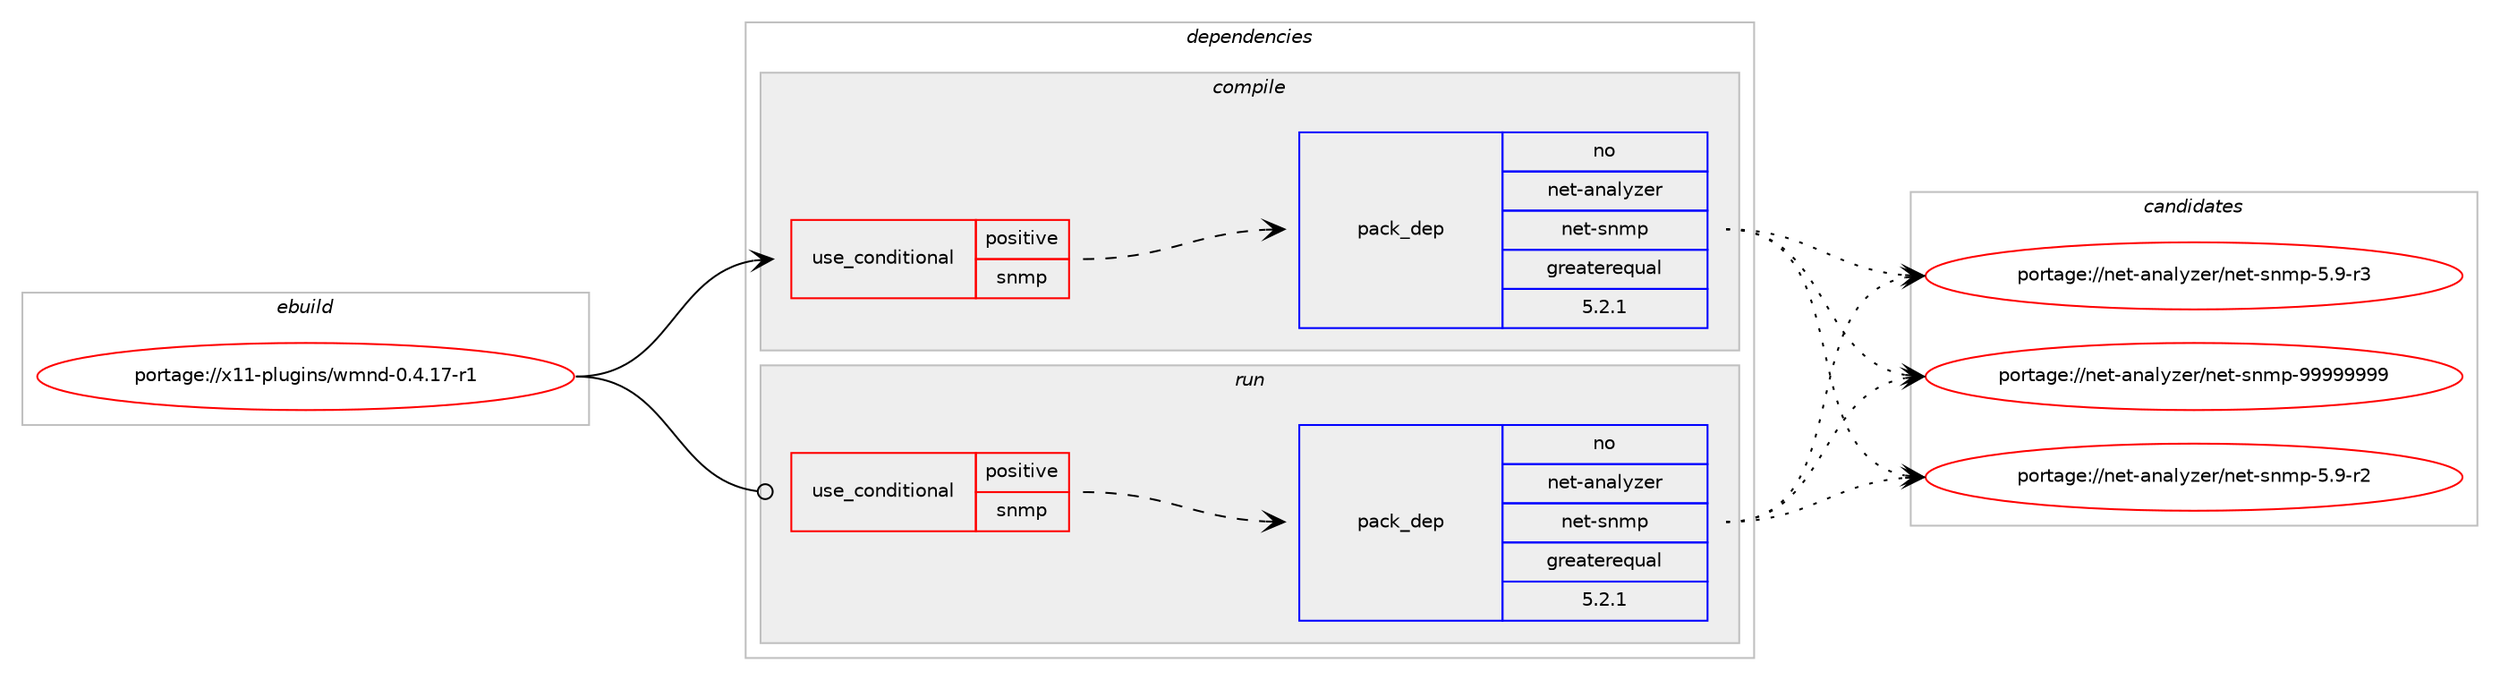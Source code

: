 digraph prolog {

# *************
# Graph options
# *************

newrank=true;
concentrate=true;
compound=true;
graph [rankdir=LR,fontname=Helvetica,fontsize=10,ranksep=1.5];#, ranksep=2.5, nodesep=0.2];
edge  [arrowhead=vee];
node  [fontname=Helvetica,fontsize=10];

# **********
# The ebuild
# **********

subgraph cluster_leftcol {
color=gray;
rank=same;
label=<<i>ebuild</i>>;
id [label="portage://x11-plugins/wmnd-0.4.17-r1", color=red, width=4, href="../x11-plugins/wmnd-0.4.17-r1.svg"];
}

# ****************
# The dependencies
# ****************

subgraph cluster_midcol {
color=gray;
label=<<i>dependencies</i>>;
subgraph cluster_compile {
fillcolor="#eeeeee";
style=filled;
label=<<i>compile</i>>;
subgraph cond558 {
dependency984 [label=<<TABLE BORDER="0" CELLBORDER="1" CELLSPACING="0" CELLPADDING="4"><TR><TD ROWSPAN="3" CELLPADDING="10">use_conditional</TD></TR><TR><TD>positive</TD></TR><TR><TD>snmp</TD></TR></TABLE>>, shape=none, color=red];
subgraph pack408 {
dependency985 [label=<<TABLE BORDER="0" CELLBORDER="1" CELLSPACING="0" CELLPADDING="4" WIDTH="220"><TR><TD ROWSPAN="6" CELLPADDING="30">pack_dep</TD></TR><TR><TD WIDTH="110">no</TD></TR><TR><TD>net-analyzer</TD></TR><TR><TD>net-snmp</TD></TR><TR><TD>greaterequal</TD></TR><TR><TD>5.2.1</TD></TR></TABLE>>, shape=none, color=blue];
}
dependency984:e -> dependency985:w [weight=20,style="dashed",arrowhead="vee"];
}
id:e -> dependency984:w [weight=20,style="solid",arrowhead="vee"];
# *** BEGIN UNKNOWN DEPENDENCY TYPE (TODO) ***
# id -> package_dependency(portage://x11-plugins/wmnd-0.4.17-r1,install,no,x11-base,xorg-proto,none,[,,],[],[])
# *** END UNKNOWN DEPENDENCY TYPE (TODO) ***

# *** BEGIN UNKNOWN DEPENDENCY TYPE (TODO) ***
# id -> package_dependency(portage://x11-plugins/wmnd-0.4.17-r1,install,no,x11-libs,libX11,none,[,,],[],[])
# *** END UNKNOWN DEPENDENCY TYPE (TODO) ***

# *** BEGIN UNKNOWN DEPENDENCY TYPE (TODO) ***
# id -> package_dependency(portage://x11-plugins/wmnd-0.4.17-r1,install,no,x11-libs,libXext,none,[,,],[],[])
# *** END UNKNOWN DEPENDENCY TYPE (TODO) ***

# *** BEGIN UNKNOWN DEPENDENCY TYPE (TODO) ***
# id -> package_dependency(portage://x11-plugins/wmnd-0.4.17-r1,install,no,x11-libs,libXpm,none,[,,],[],[])
# *** END UNKNOWN DEPENDENCY TYPE (TODO) ***

# *** BEGIN UNKNOWN DEPENDENCY TYPE (TODO) ***
# id -> package_dependency(portage://x11-plugins/wmnd-0.4.17-r1,install,no,x11-libs,libXt,none,[,,],[],[])
# *** END UNKNOWN DEPENDENCY TYPE (TODO) ***

}
subgraph cluster_compileandrun {
fillcolor="#eeeeee";
style=filled;
label=<<i>compile and run</i>>;
}
subgraph cluster_run {
fillcolor="#eeeeee";
style=filled;
label=<<i>run</i>>;
subgraph cond559 {
dependency986 [label=<<TABLE BORDER="0" CELLBORDER="1" CELLSPACING="0" CELLPADDING="4"><TR><TD ROWSPAN="3" CELLPADDING="10">use_conditional</TD></TR><TR><TD>positive</TD></TR><TR><TD>snmp</TD></TR></TABLE>>, shape=none, color=red];
subgraph pack409 {
dependency987 [label=<<TABLE BORDER="0" CELLBORDER="1" CELLSPACING="0" CELLPADDING="4" WIDTH="220"><TR><TD ROWSPAN="6" CELLPADDING="30">pack_dep</TD></TR><TR><TD WIDTH="110">no</TD></TR><TR><TD>net-analyzer</TD></TR><TR><TD>net-snmp</TD></TR><TR><TD>greaterequal</TD></TR><TR><TD>5.2.1</TD></TR></TABLE>>, shape=none, color=blue];
}
dependency986:e -> dependency987:w [weight=20,style="dashed",arrowhead="vee"];
}
id:e -> dependency986:w [weight=20,style="solid",arrowhead="odot"];
# *** BEGIN UNKNOWN DEPENDENCY TYPE (TODO) ***
# id -> package_dependency(portage://x11-plugins/wmnd-0.4.17-r1,run,no,x11-libs,libX11,none,[,,],[],[])
# *** END UNKNOWN DEPENDENCY TYPE (TODO) ***

# *** BEGIN UNKNOWN DEPENDENCY TYPE (TODO) ***
# id -> package_dependency(portage://x11-plugins/wmnd-0.4.17-r1,run,no,x11-libs,libXext,none,[,,],[],[])
# *** END UNKNOWN DEPENDENCY TYPE (TODO) ***

# *** BEGIN UNKNOWN DEPENDENCY TYPE (TODO) ***
# id -> package_dependency(portage://x11-plugins/wmnd-0.4.17-r1,run,no,x11-libs,libXpm,none,[,,],[],[])
# *** END UNKNOWN DEPENDENCY TYPE (TODO) ***

# *** BEGIN UNKNOWN DEPENDENCY TYPE (TODO) ***
# id -> package_dependency(portage://x11-plugins/wmnd-0.4.17-r1,run,no,x11-libs,libXt,none,[,,],[],[])
# *** END UNKNOWN DEPENDENCY TYPE (TODO) ***

}
}

# **************
# The candidates
# **************

subgraph cluster_choices {
rank=same;
color=gray;
label=<<i>candidates</i>>;

subgraph choice408 {
color=black;
nodesep=1;
choice1101011164597110971081211221011144711010111645115110109112455346574511450 [label="portage://net-analyzer/net-snmp-5.9-r2", color=red, width=4,href="../net-analyzer/net-snmp-5.9-r2.svg"];
choice1101011164597110971081211221011144711010111645115110109112455346574511451 [label="portage://net-analyzer/net-snmp-5.9-r3", color=red, width=4,href="../net-analyzer/net-snmp-5.9-r3.svg"];
choice1101011164597110971081211221011144711010111645115110109112455757575757575757 [label="portage://net-analyzer/net-snmp-99999999", color=red, width=4,href="../net-analyzer/net-snmp-99999999.svg"];
dependency985:e -> choice1101011164597110971081211221011144711010111645115110109112455346574511450:w [style=dotted,weight="100"];
dependency985:e -> choice1101011164597110971081211221011144711010111645115110109112455346574511451:w [style=dotted,weight="100"];
dependency985:e -> choice1101011164597110971081211221011144711010111645115110109112455757575757575757:w [style=dotted,weight="100"];
}
subgraph choice409 {
color=black;
nodesep=1;
choice1101011164597110971081211221011144711010111645115110109112455346574511450 [label="portage://net-analyzer/net-snmp-5.9-r2", color=red, width=4,href="../net-analyzer/net-snmp-5.9-r2.svg"];
choice1101011164597110971081211221011144711010111645115110109112455346574511451 [label="portage://net-analyzer/net-snmp-5.9-r3", color=red, width=4,href="../net-analyzer/net-snmp-5.9-r3.svg"];
choice1101011164597110971081211221011144711010111645115110109112455757575757575757 [label="portage://net-analyzer/net-snmp-99999999", color=red, width=4,href="../net-analyzer/net-snmp-99999999.svg"];
dependency987:e -> choice1101011164597110971081211221011144711010111645115110109112455346574511450:w [style=dotted,weight="100"];
dependency987:e -> choice1101011164597110971081211221011144711010111645115110109112455346574511451:w [style=dotted,weight="100"];
dependency987:e -> choice1101011164597110971081211221011144711010111645115110109112455757575757575757:w [style=dotted,weight="100"];
}
}

}
